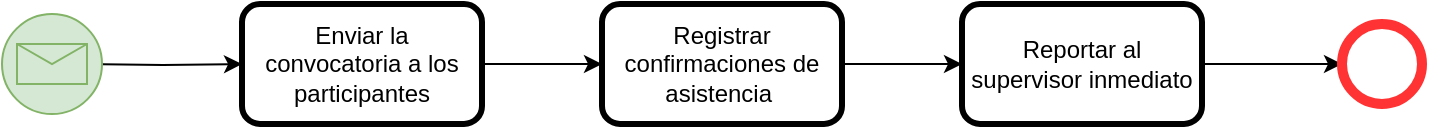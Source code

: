 <mxfile version="14.9.6" type="device"><diagram id="V7SUcHNSwgMymSS6Ol6A" name="Página-1"><mxGraphModel dx="946" dy="632" grid="1" gridSize="10" guides="1" tooltips="1" connect="1" arrows="1" fold="1" page="1" pageScale="1" pageWidth="827" pageHeight="1169" math="0" shadow="0"><root><mxCell id="0"/><mxCell id="1" parent="0"/><mxCell id="OhaK64BpsumokhRTA2jC-2" style="edgeStyle=orthogonalEdgeStyle;rounded=0;orthogonalLoop=1;jettySize=auto;html=1;exitX=1;exitY=0.5;exitDx=0;exitDy=0;exitPerimeter=0;entryX=0;entryY=0.5;entryDx=0;entryDy=0;" edge="1" parent="1" target="OhaK64BpsumokhRTA2jC-5"><mxGeometry relative="1" as="geometry"><mxPoint x="120" y="259" as="sourcePoint"/></mxGeometry></mxCell><mxCell id="OhaK64BpsumokhRTA2jC-4" style="edgeStyle=orthogonalEdgeStyle;rounded=0;orthogonalLoop=1;jettySize=auto;html=1;entryX=0;entryY=0.5;entryDx=0;entryDy=0;strokeColor=#000000;" edge="1" parent="1" source="OhaK64BpsumokhRTA2jC-5" target="OhaK64BpsumokhRTA2jC-7"><mxGeometry relative="1" as="geometry"/></mxCell><mxCell id="OhaK64BpsumokhRTA2jC-5" value="Enviar la convocatoria a los participantes" style="rounded=1;whiteSpace=wrap;html=1;strokeColor=#000000;strokeWidth=3;" vertex="1" parent="1"><mxGeometry x="200" y="229" width="120" height="60" as="geometry"/></mxCell><mxCell id="OhaK64BpsumokhRTA2jC-6" style="edgeStyle=orthogonalEdgeStyle;rounded=0;orthogonalLoop=1;jettySize=auto;html=1;exitX=1;exitY=0.5;exitDx=0;exitDy=0;entryX=0;entryY=0.5;entryDx=0;entryDy=0;strokeColor=#000000;" edge="1" parent="1" source="OhaK64BpsumokhRTA2jC-7" target="OhaK64BpsumokhRTA2jC-9"><mxGeometry relative="1" as="geometry"/></mxCell><mxCell id="OhaK64BpsumokhRTA2jC-7" value="Registrar confirmaciones de asistencia&amp;nbsp;" style="rounded=1;whiteSpace=wrap;html=1;strokeColor=#000000;strokeWidth=3;" vertex="1" parent="1"><mxGeometry x="380" y="229" width="120" height="60" as="geometry"/></mxCell><mxCell id="OhaK64BpsumokhRTA2jC-8" style="edgeStyle=orthogonalEdgeStyle;rounded=0;orthogonalLoop=1;jettySize=auto;html=1;entryX=0;entryY=0.5;entryDx=0;entryDy=0;entryPerimeter=0;strokeColor=#000000;" edge="1" parent="1" source="OhaK64BpsumokhRTA2jC-9" target="OhaK64BpsumokhRTA2jC-10"><mxGeometry relative="1" as="geometry"/></mxCell><mxCell id="OhaK64BpsumokhRTA2jC-9" value="Reportar al supervisor inmediato" style="rounded=1;whiteSpace=wrap;html=1;strokeColor=#000000;strokeWidth=3;" vertex="1" parent="1"><mxGeometry x="560" y="229" width="120" height="60" as="geometry"/></mxCell><mxCell id="OhaK64BpsumokhRTA2jC-10" value="" style="points=[[0.145,0.145,0],[0.5,0,0],[0.855,0.145,0],[1,0.5,0],[0.855,0.855,0],[0.5,1,0],[0.145,0.855,0],[0,0.5,0]];shape=mxgraph.bpmn.event;html=1;verticalLabelPosition=bottom;labelBackgroundColor=#ffffff;verticalAlign=top;align=center;perimeter=ellipsePerimeter;outlineConnect=0;aspect=fixed;outline=standard;symbol=general;strokeColor=#FF3333;strokeWidth=5;" vertex="1" parent="1"><mxGeometry x="750" y="239" width="40" height="40" as="geometry"/></mxCell><mxCell id="OhaK64BpsumokhRTA2jC-11" value="" style="points=[[0.145,0.145,0],[0.5,0,0],[0.855,0.145,0],[1,0.5,0],[0.855,0.855,0],[0.5,1,0],[0.145,0.855,0],[0,0.5,0]];shape=mxgraph.bpmn.event;html=1;verticalLabelPosition=bottom;labelBackgroundColor=#ffffff;verticalAlign=top;align=center;perimeter=ellipsePerimeter;outlineConnect=0;aspect=fixed;outline=standard;symbol=message;fillColor=#d5e8d4;strokeColor=#82b366;" vertex="1" parent="1"><mxGeometry x="80" y="234" width="50" height="50" as="geometry"/></mxCell></root></mxGraphModel></diagram></mxfile>